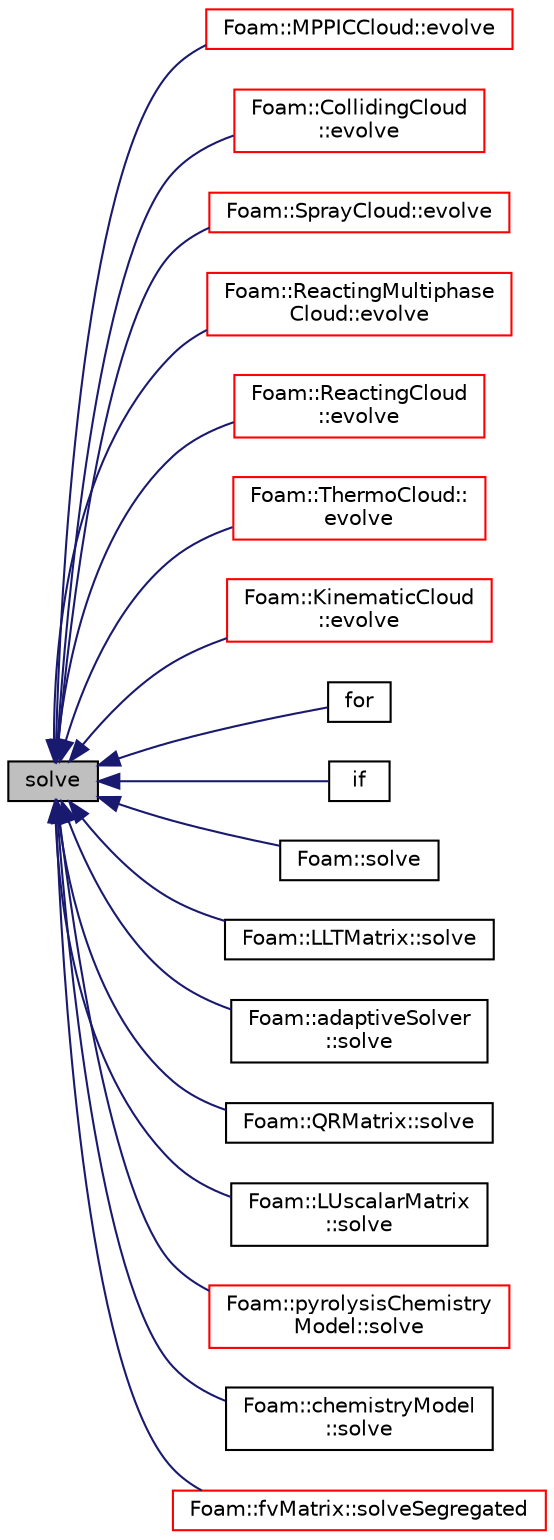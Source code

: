 digraph "solve"
{
  bgcolor="transparent";
  edge [fontname="Helvetica",fontsize="10",labelfontname="Helvetica",labelfontsize="10"];
  node [fontname="Helvetica",fontsize="10",shape=record];
  rankdir="LR";
  Node1 [label="solve",height=0.2,width=0.4,color="black", fillcolor="grey75", style="filled", fontcolor="black"];
  Node1 -> Node2 [dir="back",color="midnightblue",fontsize="10",style="solid",fontname="Helvetica"];
  Node2 [label="Foam::MPPICCloud::evolve",height=0.2,width=0.4,color="red",URL="$a01572.html#a9e3bb886209d951167cd385c1ffe0b00",tooltip="Evolve the cloud. "];
  Node1 -> Node3 [dir="back",color="midnightblue",fontsize="10",style="solid",fontname="Helvetica"];
  Node3 [label="Foam::CollidingCloud\l::evolve",height=0.2,width=0.4,color="red",URL="$a00309.html#a9e3bb886209d951167cd385c1ffe0b00",tooltip="Evolve the cloud. "];
  Node1 -> Node4 [dir="back",color="midnightblue",fontsize="10",style="solid",fontname="Helvetica"];
  Node4 [label="Foam::SprayCloud::evolve",height=0.2,width=0.4,color="red",URL="$a02481.html#a9e3bb886209d951167cd385c1ffe0b00",tooltip="Evolve the spray (inject, move) "];
  Node1 -> Node5 [dir="back",color="midnightblue",fontsize="10",style="solid",fontname="Helvetica"];
  Node5 [label="Foam::ReactingMultiphase\lCloud::evolve",height=0.2,width=0.4,color="red",URL="$a02130.html#a9e3bb886209d951167cd385c1ffe0b00",tooltip="Evolve the cloud. "];
  Node1 -> Node6 [dir="back",color="midnightblue",fontsize="10",style="solid",fontname="Helvetica"];
  Node6 [label="Foam::ReactingCloud\l::evolve",height=0.2,width=0.4,color="red",URL="$a02125.html#a9e3bb886209d951167cd385c1ffe0b00",tooltip="Evolve the cloud. "];
  Node1 -> Node7 [dir="back",color="midnightblue",fontsize="10",style="solid",fontname="Helvetica"];
  Node7 [label="Foam::ThermoCloud::\levolve",height=0.2,width=0.4,color="red",URL="$a02665.html#a9e3bb886209d951167cd385c1ffe0b00",tooltip="Evolve the cloud. "];
  Node1 -> Node8 [dir="back",color="midnightblue",fontsize="10",style="solid",fontname="Helvetica"];
  Node8 [label="Foam::KinematicCloud\l::evolve",height=0.2,width=0.4,color="red",URL="$a01255.html#a9e3bb886209d951167cd385c1ffe0b00",tooltip="Evolve the cloud. "];
  Node1 -> Node9 [dir="back",color="midnightblue",fontsize="10",style="solid",fontname="Helvetica"];
  Node9 [label="for",height=0.2,width=0.4,color="black",URL="$a03363.html#ae9610aff8f04c828f9db802f66a18f67"];
  Node1 -> Node10 [dir="back",color="midnightblue",fontsize="10",style="solid",fontname="Helvetica"];
  Node10 [label="if",height=0.2,width=0.4,color="black",URL="$a03154.html#a09e0bf4ccb0b5dae018c17aa13d69009"];
  Node1 -> Node11 [dir="back",color="midnightblue",fontsize="10",style="solid",fontname="Helvetica"];
  Node11 [label="Foam::solve",height=0.2,width=0.4,color="black",URL="$a10974.html#af9a575dd87051254018f142ea9c62e99",tooltip="Solve the matrix using Gaussian elimination with pivoting. "];
  Node1 -> Node12 [dir="back",color="midnightblue",fontsize="10",style="solid",fontname="Helvetica"];
  Node12 [label="Foam::LLTMatrix::solve",height=0.2,width=0.4,color="black",URL="$a01399.html#a5dcdd38d646d22f751440eab8c7a67ca",tooltip="Solve the linear system with the given source. "];
  Node1 -> Node13 [dir="back",color="midnightblue",fontsize="10",style="solid",fontname="Helvetica"];
  Node13 [label="Foam::adaptiveSolver\l::solve",height=0.2,width=0.4,color="black",URL="$a00020.html#ad0007182d221cdd0e1ba91898d296fdb",tooltip="Solve the ODE system and the update the state. "];
  Node1 -> Node14 [dir="back",color="midnightblue",fontsize="10",style="solid",fontname="Helvetica"];
  Node14 [label="Foam::QRMatrix::solve",height=0.2,width=0.4,color="black",URL="$a02091.html#a47ad404e76b1f8b9ac6ebf0091968d69",tooltip="Solve the linear system with the given source. "];
  Node1 -> Node15 [dir="back",color="midnightblue",fontsize="10",style="solid",fontname="Helvetica"];
  Node15 [label="Foam::LUscalarMatrix\l::solve",height=0.2,width=0.4,color="black",URL="$a01417.html#aded457169030c43f989b3f0876fa6195"];
  Node1 -> Node16 [dir="back",color="midnightblue",fontsize="10",style="solid",fontname="Helvetica"];
  Node16 [label="Foam::pyrolysisChemistry\lModel::solve",height=0.2,width=0.4,color="red",URL="$a02085.html#a31a5d606a34dbbf8ec6f2ac655eaee9a",tooltip="Solve the reaction system for the given time step. "];
  Node1 -> Node17 [dir="back",color="midnightblue",fontsize="10",style="solid",fontname="Helvetica"];
  Node17 [label="Foam::chemistryModel\l::solve",height=0.2,width=0.4,color="black",URL="$a00265.html#a5a238790ca04b91ae25f6e3f06d3b640"];
  Node1 -> Node18 [dir="back",color="midnightblue",fontsize="10",style="solid",fontname="Helvetica"];
  Node18 [label="Foam::fvMatrix::solveSegregated",height=0.2,width=0.4,color="red",URL="$a00888.html#ac81931f1f6bf41327f87ae877d370449",tooltip="Solve segregated returning the solution statistics. "];
}
